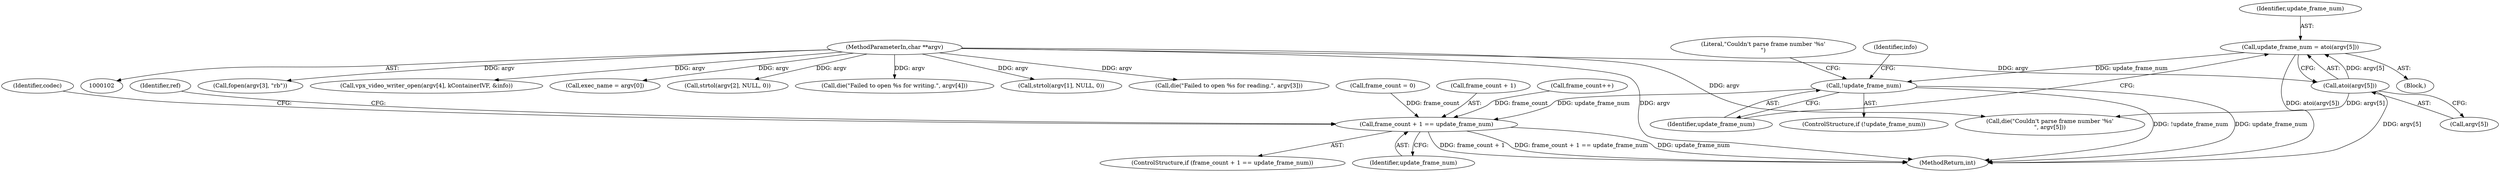 digraph "0_Android_5a9753fca56f0eeb9f61e342b2fccffc364f9426_23@API" {
"1000165" [label="(Call,update_frame_num = atoi(argv[5]))"];
"1000167" [label="(Call,atoi(argv[5]))"];
"1000104" [label="(MethodParameterIn,char **argv)"];
"1000172" [label="(Call,!update_frame_num)"];
"1000381" [label="(Call,frame_count + 1 == update_frame_num)"];
"1000446" [label="(MethodReturn,int)"];
"1000352" [label="(Call,fopen(argv[3], \"rb\"))"];
"1000175" [label="(Literal,\"Couldn't parse frame number '%s'\n\")"];
"1000333" [label="(Call,vpx_video_writer_open(argv[4], kContainerIVF, &info))"];
"1000411" [label="(Identifier,codec)"];
"1000181" [label="(Identifier,info)"];
"1000385" [label="(Identifier,update_frame_num)"];
"1000171" [label="(ControlStructure,if (!update_frame_num))"];
"1000104" [label="(MethodParameterIn,char **argv)"];
"1000145" [label="(Call,exec_name = argv[0])"];
"1000381" [label="(Call,frame_count + 1 == update_frame_num)"];
"1000173" [label="(Identifier,update_frame_num)"];
"1000390" [label="(Identifier,ref)"];
"1000172" [label="(Call,!update_frame_num)"];
"1000200" [label="(Call,strtol(argv[2], NULL, 0))"];
"1000343" [label="(Call,die(\"Failed to open %s for writing.\", argv[4]))"];
"1000190" [label="(Call,strtol(argv[1], NULL, 0))"];
"1000166" [label="(Identifier,update_frame_num)"];
"1000117" [label="(Call,frame_count = 0)"];
"1000357" [label="(Call,die(\"Failed to open %s for reading.\", argv[3]))"];
"1000174" [label="(Call,die(\"Couldn't parse frame number '%s'\n\", argv[5]))"];
"1000167" [label="(Call,atoi(argv[5]))"];
"1000105" [label="(Block,)"];
"1000382" [label="(Call,frame_count + 1)"];
"1000380" [label="(ControlStructure,if (frame_count + 1 == update_frame_num))"];
"1000168" [label="(Call,argv[5])"];
"1000165" [label="(Call,update_frame_num = atoi(argv[5]))"];
"1000414" [label="(Call,frame_count++)"];
"1000165" -> "1000105"  [label="AST: "];
"1000165" -> "1000167"  [label="CFG: "];
"1000166" -> "1000165"  [label="AST: "];
"1000167" -> "1000165"  [label="AST: "];
"1000173" -> "1000165"  [label="CFG: "];
"1000165" -> "1000446"  [label="DDG: atoi(argv[5])"];
"1000167" -> "1000165"  [label="DDG: argv[5]"];
"1000165" -> "1000172"  [label="DDG: update_frame_num"];
"1000167" -> "1000168"  [label="CFG: "];
"1000168" -> "1000167"  [label="AST: "];
"1000167" -> "1000446"  [label="DDG: argv[5]"];
"1000104" -> "1000167"  [label="DDG: argv"];
"1000167" -> "1000174"  [label="DDG: argv[5]"];
"1000104" -> "1000102"  [label="AST: "];
"1000104" -> "1000446"  [label="DDG: argv"];
"1000104" -> "1000145"  [label="DDG: argv"];
"1000104" -> "1000174"  [label="DDG: argv"];
"1000104" -> "1000190"  [label="DDG: argv"];
"1000104" -> "1000200"  [label="DDG: argv"];
"1000104" -> "1000333"  [label="DDG: argv"];
"1000104" -> "1000343"  [label="DDG: argv"];
"1000104" -> "1000352"  [label="DDG: argv"];
"1000104" -> "1000357"  [label="DDG: argv"];
"1000172" -> "1000171"  [label="AST: "];
"1000172" -> "1000173"  [label="CFG: "];
"1000173" -> "1000172"  [label="AST: "];
"1000175" -> "1000172"  [label="CFG: "];
"1000181" -> "1000172"  [label="CFG: "];
"1000172" -> "1000446"  [label="DDG: !update_frame_num"];
"1000172" -> "1000446"  [label="DDG: update_frame_num"];
"1000172" -> "1000381"  [label="DDG: update_frame_num"];
"1000381" -> "1000380"  [label="AST: "];
"1000381" -> "1000385"  [label="CFG: "];
"1000382" -> "1000381"  [label="AST: "];
"1000385" -> "1000381"  [label="AST: "];
"1000390" -> "1000381"  [label="CFG: "];
"1000411" -> "1000381"  [label="CFG: "];
"1000381" -> "1000446"  [label="DDG: frame_count + 1"];
"1000381" -> "1000446"  [label="DDG: frame_count + 1 == update_frame_num"];
"1000381" -> "1000446"  [label="DDG: update_frame_num"];
"1000117" -> "1000381"  [label="DDG: frame_count"];
"1000414" -> "1000381"  [label="DDG: frame_count"];
}
